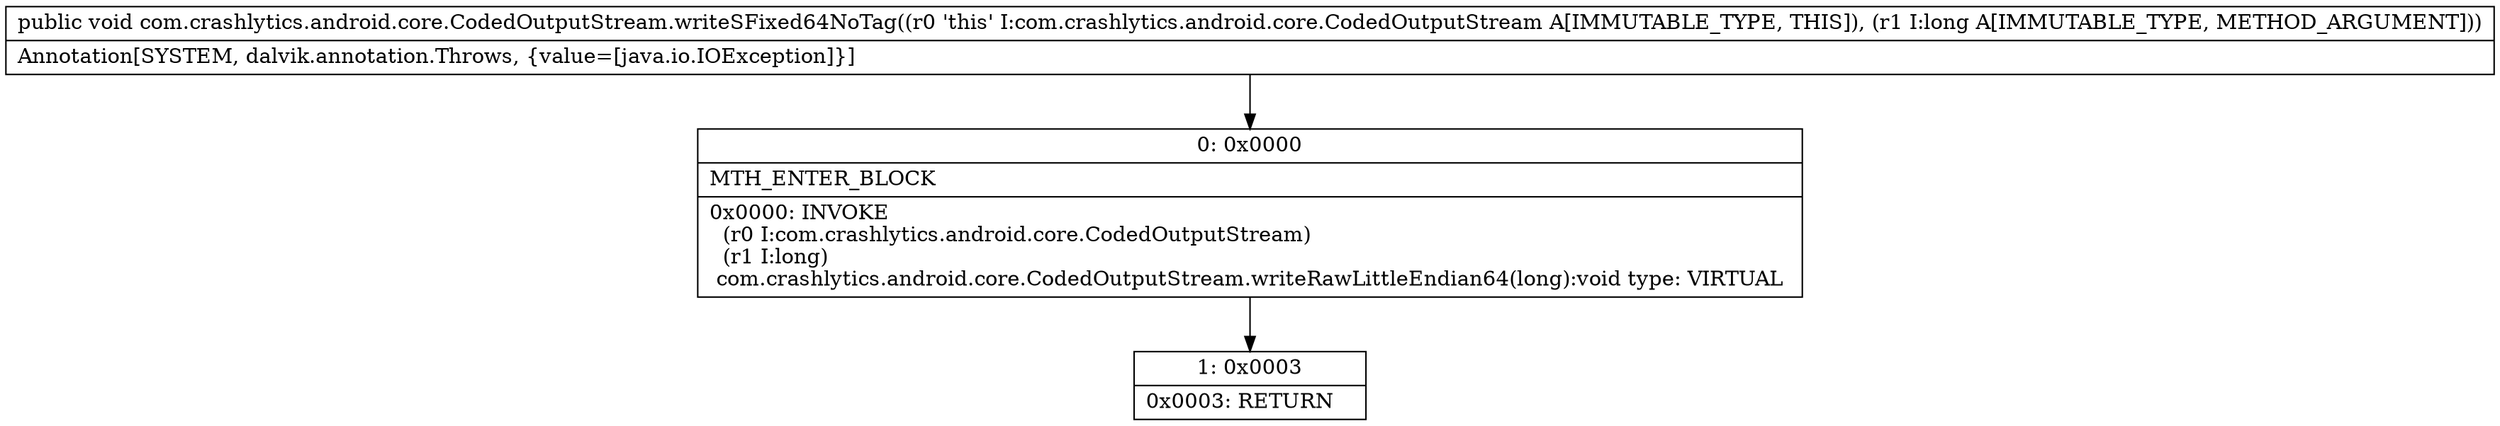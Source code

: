 digraph "CFG forcom.crashlytics.android.core.CodedOutputStream.writeSFixed64NoTag(J)V" {
Node_0 [shape=record,label="{0\:\ 0x0000|MTH_ENTER_BLOCK\l|0x0000: INVOKE  \l  (r0 I:com.crashlytics.android.core.CodedOutputStream)\l  (r1 I:long)\l com.crashlytics.android.core.CodedOutputStream.writeRawLittleEndian64(long):void type: VIRTUAL \l}"];
Node_1 [shape=record,label="{1\:\ 0x0003|0x0003: RETURN   \l}"];
MethodNode[shape=record,label="{public void com.crashlytics.android.core.CodedOutputStream.writeSFixed64NoTag((r0 'this' I:com.crashlytics.android.core.CodedOutputStream A[IMMUTABLE_TYPE, THIS]), (r1 I:long A[IMMUTABLE_TYPE, METHOD_ARGUMENT]))  | Annotation[SYSTEM, dalvik.annotation.Throws, \{value=[java.io.IOException]\}]\l}"];
MethodNode -> Node_0;
Node_0 -> Node_1;
}


